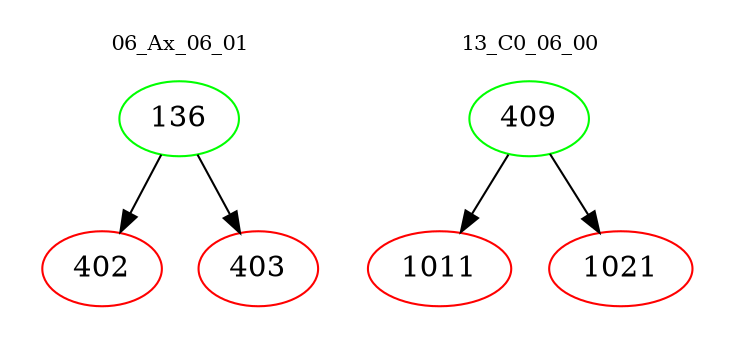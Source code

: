 digraph{
subgraph cluster_0 {
color = white
label = "06_Ax_06_01";
fontsize=10;
T0_136 [label="136", color="green"]
T0_136 -> T0_402 [color="black"]
T0_402 [label="402", color="red"]
T0_136 -> T0_403 [color="black"]
T0_403 [label="403", color="red"]
}
subgraph cluster_1 {
color = white
label = "13_C0_06_00";
fontsize=10;
T1_409 [label="409", color="green"]
T1_409 -> T1_1011 [color="black"]
T1_1011 [label="1011", color="red"]
T1_409 -> T1_1021 [color="black"]
T1_1021 [label="1021", color="red"]
}
}
